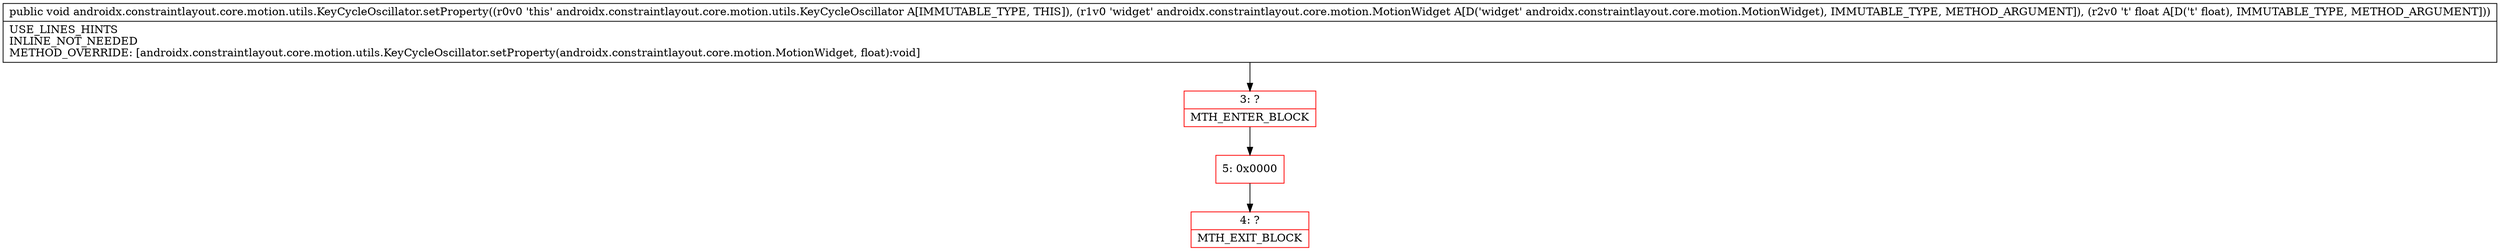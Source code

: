 digraph "CFG forandroidx.constraintlayout.core.motion.utils.KeyCycleOscillator.setProperty(Landroidx\/constraintlayout\/core\/motion\/MotionWidget;F)V" {
subgraph cluster_Region_124411231 {
label = "R(0)";
node [shape=record,color=blue];
}
Node_3 [shape=record,color=red,label="{3\:\ ?|MTH_ENTER_BLOCK\l}"];
Node_5 [shape=record,color=red,label="{5\:\ 0x0000}"];
Node_4 [shape=record,color=red,label="{4\:\ ?|MTH_EXIT_BLOCK\l}"];
MethodNode[shape=record,label="{public void androidx.constraintlayout.core.motion.utils.KeyCycleOscillator.setProperty((r0v0 'this' androidx.constraintlayout.core.motion.utils.KeyCycleOscillator A[IMMUTABLE_TYPE, THIS]), (r1v0 'widget' androidx.constraintlayout.core.motion.MotionWidget A[D('widget' androidx.constraintlayout.core.motion.MotionWidget), IMMUTABLE_TYPE, METHOD_ARGUMENT]), (r2v0 't' float A[D('t' float), IMMUTABLE_TYPE, METHOD_ARGUMENT]))  | USE_LINES_HINTS\lINLINE_NOT_NEEDED\lMETHOD_OVERRIDE: [androidx.constraintlayout.core.motion.utils.KeyCycleOscillator.setProperty(androidx.constraintlayout.core.motion.MotionWidget, float):void]\l}"];
MethodNode -> Node_3;Node_3 -> Node_5;
Node_5 -> Node_4;
}

